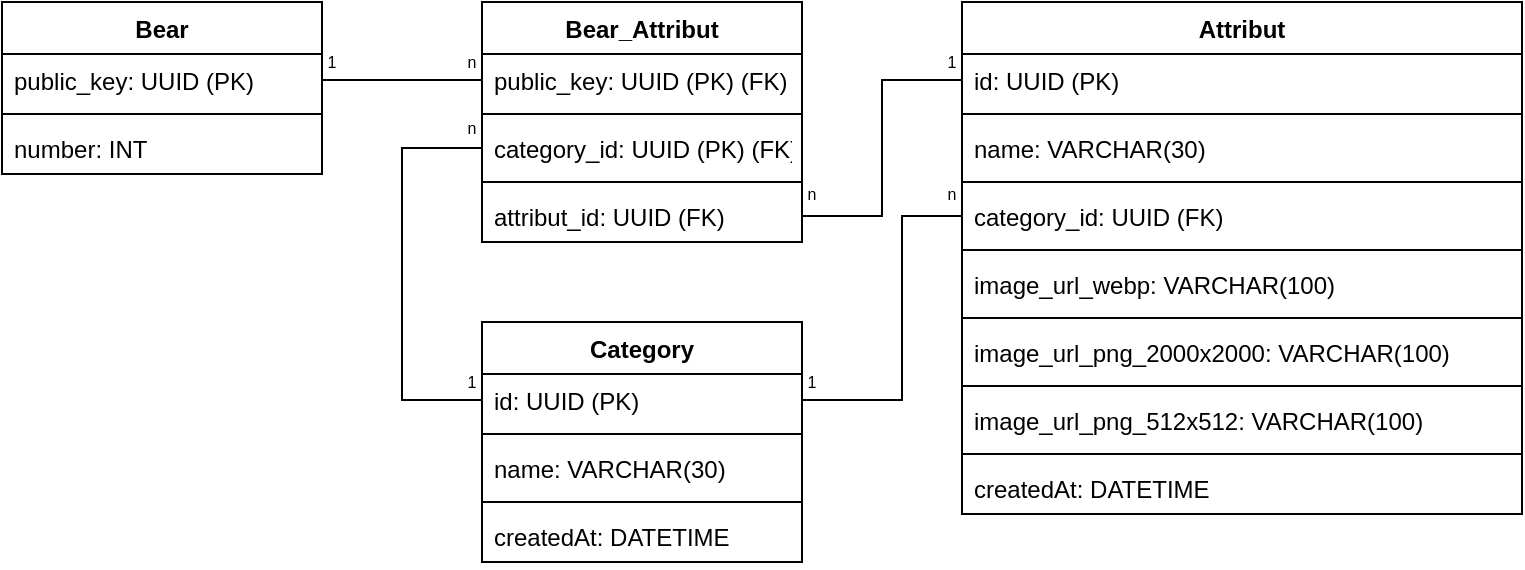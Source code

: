 <mxfile version="20.3.0" type="device" pages="2"><diagram name="Page-1" id="a7904f86-f2b4-8e86-fa97-74104820619b"><mxGraphModel dx="1398" dy="925" grid="1" gridSize="10" guides="1" tooltips="1" connect="1" arrows="1" fold="1" page="1" pageScale="1" pageWidth="1100" pageHeight="850" background="none" math="0" shadow="0"><root><mxCell id="0"/><mxCell id="1" parent="0"/><mxCell id="ZNiyyNfxeBpfkLtt-OoP-1" value="Bear" style="swimlane;fontStyle=1;align=center;verticalAlign=top;childLayout=stackLayout;horizontal=1;startSize=26;horizontalStack=0;resizeParent=1;resizeParentMax=0;resizeLast=0;collapsible=1;marginBottom=0;" parent="1" vertex="1"><mxGeometry x="120" y="120" width="160" height="86" as="geometry"/></mxCell><mxCell id="ZNiyyNfxeBpfkLtt-OoP-2" value="public_key: UUID (PK)" style="text;strokeColor=none;fillColor=none;align=left;verticalAlign=top;spacingLeft=4;spacingRight=4;overflow=hidden;rotatable=0;points=[[0,0.5],[1,0.5]];portConstraint=eastwest;" parent="ZNiyyNfxeBpfkLtt-OoP-1" vertex="1"><mxGeometry y="26" width="160" height="26" as="geometry"/></mxCell><mxCell id="ZNiyyNfxeBpfkLtt-OoP-3" value="" style="line;strokeWidth=1;fillColor=none;align=left;verticalAlign=middle;spacingTop=-1;spacingLeft=3;spacingRight=3;rotatable=0;labelPosition=right;points=[];portConstraint=eastwest;strokeColor=inherit;" parent="ZNiyyNfxeBpfkLtt-OoP-1" vertex="1"><mxGeometry y="52" width="160" height="8" as="geometry"/></mxCell><mxCell id="ZNiyyNfxeBpfkLtt-OoP-4" value="number: INT" style="text;strokeColor=none;fillColor=none;align=left;verticalAlign=top;spacingLeft=4;spacingRight=4;overflow=hidden;rotatable=0;points=[[0,0.5],[1,0.5]];portConstraint=eastwest;" parent="ZNiyyNfxeBpfkLtt-OoP-1" vertex="1"><mxGeometry y="60" width="160" height="26" as="geometry"/></mxCell><mxCell id="ZNiyyNfxeBpfkLtt-OoP-5" value="Attribut" style="swimlane;fontStyle=1;align=center;verticalAlign=top;childLayout=stackLayout;horizontal=1;startSize=26;horizontalStack=0;resizeParent=1;resizeParentMax=0;resizeLast=0;collapsible=1;marginBottom=0;" parent="1" vertex="1"><mxGeometry x="600" y="120" width="280" height="256" as="geometry"/></mxCell><mxCell id="ZNiyyNfxeBpfkLtt-OoP-6" value="id: UUID (PK)" style="text;strokeColor=none;fillColor=none;align=left;verticalAlign=top;spacingLeft=4;spacingRight=4;overflow=hidden;rotatable=0;points=[[0,0.5],[1,0.5]];portConstraint=eastwest;" parent="ZNiyyNfxeBpfkLtt-OoP-5" vertex="1"><mxGeometry y="26" width="280" height="26" as="geometry"/></mxCell><mxCell id="ZNiyyNfxeBpfkLtt-OoP-7" value="" style="line;strokeWidth=1;fillColor=none;align=left;verticalAlign=middle;spacingTop=-1;spacingLeft=3;spacingRight=3;rotatable=0;labelPosition=right;points=[];portConstraint=eastwest;strokeColor=inherit;" parent="ZNiyyNfxeBpfkLtt-OoP-5" vertex="1"><mxGeometry y="52" width="280" height="8" as="geometry"/></mxCell><mxCell id="ZNiyyNfxeBpfkLtt-OoP-18" value="name: VARCHAR(30)" style="text;strokeColor=none;fillColor=none;align=left;verticalAlign=top;spacingLeft=4;spacingRight=4;overflow=hidden;rotatable=0;points=[[0,0.5],[1,0.5]];portConstraint=eastwest;" parent="ZNiyyNfxeBpfkLtt-OoP-5" vertex="1"><mxGeometry y="60" width="280" height="26" as="geometry"/></mxCell><mxCell id="ZNiyyNfxeBpfkLtt-OoP-19" value="" style="line;strokeWidth=1;fillColor=none;align=left;verticalAlign=middle;spacingTop=-1;spacingLeft=3;spacingRight=3;rotatable=0;labelPosition=right;points=[];portConstraint=eastwest;strokeColor=inherit;" parent="ZNiyyNfxeBpfkLtt-OoP-5" vertex="1"><mxGeometry y="86" width="280" height="8" as="geometry"/></mxCell><mxCell id="ZNiyyNfxeBpfkLtt-OoP-16" value="category_id: UUID (FK)" style="text;strokeColor=none;fillColor=none;align=left;verticalAlign=top;spacingLeft=4;spacingRight=4;overflow=hidden;rotatable=0;points=[[0,0.5],[1,0.5]];portConstraint=eastwest;" parent="ZNiyyNfxeBpfkLtt-OoP-5" vertex="1"><mxGeometry y="94" width="280" height="26" as="geometry"/></mxCell><mxCell id="ZNiyyNfxeBpfkLtt-OoP-17" value="" style="line;strokeWidth=1;fillColor=none;align=left;verticalAlign=middle;spacingTop=-1;spacingLeft=3;spacingRight=3;rotatable=0;labelPosition=right;points=[];portConstraint=eastwest;strokeColor=inherit;" parent="ZNiyyNfxeBpfkLtt-OoP-5" vertex="1"><mxGeometry y="120" width="280" height="8" as="geometry"/></mxCell><mxCell id="ZNiyyNfxeBpfkLtt-OoP-8" value="image_url_webp: VARCHAR(100)" style="text;strokeColor=none;fillColor=none;align=left;verticalAlign=top;spacingLeft=4;spacingRight=4;overflow=hidden;rotatable=0;points=[[0,0.5],[1,0.5]];portConstraint=eastwest;" parent="ZNiyyNfxeBpfkLtt-OoP-5" vertex="1"><mxGeometry y="128" width="280" height="26" as="geometry"/></mxCell><mxCell id="ZNiyyNfxeBpfkLtt-OoP-10" value="" style="line;strokeWidth=1;fillColor=none;align=left;verticalAlign=middle;spacingTop=-1;spacingLeft=3;spacingRight=3;rotatable=0;labelPosition=right;points=[];portConstraint=eastwest;strokeColor=inherit;" parent="ZNiyyNfxeBpfkLtt-OoP-5" vertex="1"><mxGeometry y="154" width="280" height="8" as="geometry"/></mxCell><mxCell id="ZNiyyNfxeBpfkLtt-OoP-11" value="image_url_png_2000x2000: VARCHAR(100)" style="text;strokeColor=none;fillColor=none;align=left;verticalAlign=top;spacingLeft=4;spacingRight=4;overflow=hidden;rotatable=0;points=[[0,0.5],[1,0.5]];portConstraint=eastwest;" parent="ZNiyyNfxeBpfkLtt-OoP-5" vertex="1"><mxGeometry y="162" width="280" height="26" as="geometry"/></mxCell><mxCell id="ZNiyyNfxeBpfkLtt-OoP-12" value="" style="line;strokeWidth=1;fillColor=none;align=left;verticalAlign=middle;spacingTop=-1;spacingLeft=3;spacingRight=3;rotatable=0;labelPosition=right;points=[];portConstraint=eastwest;strokeColor=inherit;" parent="ZNiyyNfxeBpfkLtt-OoP-5" vertex="1"><mxGeometry y="188" width="280" height="8" as="geometry"/></mxCell><mxCell id="ZNiyyNfxeBpfkLtt-OoP-13" value="image_url_png_512x512: VARCHAR(100)" style="text;strokeColor=none;fillColor=none;align=left;verticalAlign=top;spacingLeft=4;spacingRight=4;overflow=hidden;rotatable=0;points=[[0,0.5],[1,0.5]];portConstraint=eastwest;" parent="ZNiyyNfxeBpfkLtt-OoP-5" vertex="1"><mxGeometry y="196" width="280" height="26" as="geometry"/></mxCell><mxCell id="tnX-WrfNKPbE66_Lv2zq-2" value="" style="line;strokeWidth=1;fillColor=none;align=left;verticalAlign=middle;spacingTop=-1;spacingLeft=3;spacingRight=3;rotatable=0;labelPosition=right;points=[];portConstraint=eastwest;strokeColor=inherit;" parent="ZNiyyNfxeBpfkLtt-OoP-5" vertex="1"><mxGeometry y="222" width="280" height="8" as="geometry"/></mxCell><mxCell id="tnX-WrfNKPbE66_Lv2zq-3" value="createdAt: DATETIME" style="text;strokeColor=none;fillColor=none;align=left;verticalAlign=top;spacingLeft=4;spacingRight=4;overflow=hidden;rotatable=0;points=[[0,0.5],[1,0.5]];portConstraint=eastwest;" parent="ZNiyyNfxeBpfkLtt-OoP-5" vertex="1"><mxGeometry y="230" width="280" height="26" as="geometry"/></mxCell><mxCell id="ZNiyyNfxeBpfkLtt-OoP-20" value="Category" style="swimlane;fontStyle=1;align=center;verticalAlign=top;childLayout=stackLayout;horizontal=1;startSize=26;horizontalStack=0;resizeParent=1;resizeParentMax=0;resizeLast=0;collapsible=1;marginBottom=0;" parent="1" vertex="1"><mxGeometry x="360" y="280" width="160" height="120" as="geometry"/></mxCell><mxCell id="ZNiyyNfxeBpfkLtt-OoP-21" value="id: UUID (PK)" style="text;strokeColor=none;fillColor=none;align=left;verticalAlign=top;spacingLeft=4;spacingRight=4;overflow=hidden;rotatable=0;points=[[0,0.5],[1,0.5]];portConstraint=eastwest;" parent="ZNiyyNfxeBpfkLtt-OoP-20" vertex="1"><mxGeometry y="26" width="160" height="26" as="geometry"/></mxCell><mxCell id="ZNiyyNfxeBpfkLtt-OoP-22" value="" style="line;strokeWidth=1;fillColor=none;align=left;verticalAlign=middle;spacingTop=-1;spacingLeft=3;spacingRight=3;rotatable=0;labelPosition=right;points=[];portConstraint=eastwest;strokeColor=inherit;" parent="ZNiyyNfxeBpfkLtt-OoP-20" vertex="1"><mxGeometry y="52" width="160" height="8" as="geometry"/></mxCell><mxCell id="ZNiyyNfxeBpfkLtt-OoP-24" value="name: VARCHAR(30)" style="text;strokeColor=none;fillColor=none;align=left;verticalAlign=top;spacingLeft=4;spacingRight=4;overflow=hidden;rotatable=0;points=[[0,0.5],[1,0.5]];portConstraint=eastwest;" parent="ZNiyyNfxeBpfkLtt-OoP-20" vertex="1"><mxGeometry y="60" width="160" height="26" as="geometry"/></mxCell><mxCell id="tnX-WrfNKPbE66_Lv2zq-4" value="" style="line;strokeWidth=1;fillColor=none;align=left;verticalAlign=middle;spacingTop=-1;spacingLeft=3;spacingRight=3;rotatable=0;labelPosition=right;points=[];portConstraint=eastwest;strokeColor=inherit;" parent="ZNiyyNfxeBpfkLtt-OoP-20" vertex="1"><mxGeometry y="86" width="160" height="8" as="geometry"/></mxCell><mxCell id="tnX-WrfNKPbE66_Lv2zq-5" value="createdAt: DATETIME" style="text;strokeColor=none;fillColor=none;align=left;verticalAlign=top;spacingLeft=4;spacingRight=4;overflow=hidden;rotatable=0;points=[[0,0.5],[1,0.5]];portConstraint=eastwest;" parent="ZNiyyNfxeBpfkLtt-OoP-20" vertex="1"><mxGeometry y="94" width="160" height="26" as="geometry"/></mxCell><mxCell id="ZNiyyNfxeBpfkLtt-OoP-30" value="Bear_Attribut" style="swimlane;fontStyle=1;align=center;verticalAlign=top;childLayout=stackLayout;horizontal=1;startSize=26;horizontalStack=0;resizeParent=1;resizeParentMax=0;resizeLast=0;collapsible=1;marginBottom=0;" parent="1" vertex="1"><mxGeometry x="360" y="120" width="160" height="120" as="geometry"/></mxCell><mxCell id="ZNiyyNfxeBpfkLtt-OoP-31" value="public_key: UUID (PK) (FK)" style="text;strokeColor=none;fillColor=none;align=left;verticalAlign=top;spacingLeft=4;spacingRight=4;overflow=hidden;rotatable=0;points=[[0,0.5],[1,0.5]];portConstraint=eastwest;" parent="ZNiyyNfxeBpfkLtt-OoP-30" vertex="1"><mxGeometry y="26" width="160" height="26" as="geometry"/></mxCell><mxCell id="ZNiyyNfxeBpfkLtt-OoP-32" value="" style="line;strokeWidth=1;fillColor=none;align=left;verticalAlign=middle;spacingTop=-1;spacingLeft=3;spacingRight=3;rotatable=0;labelPosition=right;points=[];portConstraint=eastwest;strokeColor=inherit;" parent="ZNiyyNfxeBpfkLtt-OoP-30" vertex="1"><mxGeometry y="52" width="160" height="8" as="geometry"/></mxCell><mxCell id="ZNiyyNfxeBpfkLtt-OoP-34" value="category_id: UUID (PK) (FK)" style="text;strokeColor=none;fillColor=none;align=left;verticalAlign=top;spacingLeft=4;spacingRight=4;overflow=hidden;rotatable=0;points=[[0,0.5],[1,0.5]];portConstraint=eastwest;" parent="ZNiyyNfxeBpfkLtt-OoP-30" vertex="1"><mxGeometry y="60" width="160" height="26" as="geometry"/></mxCell><mxCell id="ZNiyyNfxeBpfkLtt-OoP-35" value="" style="line;strokeWidth=1;fillColor=none;align=left;verticalAlign=middle;spacingTop=-1;spacingLeft=3;spacingRight=3;rotatable=0;labelPosition=right;points=[];portConstraint=eastwest;strokeColor=inherit;" parent="ZNiyyNfxeBpfkLtt-OoP-30" vertex="1"><mxGeometry y="86" width="160" height="8" as="geometry"/></mxCell><mxCell id="ZNiyyNfxeBpfkLtt-OoP-33" value="attribut_id: UUID (FK) " style="text;strokeColor=none;fillColor=none;align=left;verticalAlign=top;spacingLeft=4;spacingRight=4;overflow=hidden;rotatable=0;points=[[0,0.5],[1,0.5]];portConstraint=eastwest;" parent="ZNiyyNfxeBpfkLtt-OoP-30" vertex="1"><mxGeometry y="94" width="160" height="26" as="geometry"/></mxCell><mxCell id="ZNiyyNfxeBpfkLtt-OoP-36" value="" style="endArrow=none;html=1;rounded=0;exitX=1;exitY=0.5;exitDx=0;exitDy=0;entryX=0;entryY=0.5;entryDx=0;entryDy=0;" parent="1" source="ZNiyyNfxeBpfkLtt-OoP-2" target="ZNiyyNfxeBpfkLtt-OoP-31" edge="1"><mxGeometry width="50" height="50" relative="1" as="geometry"><mxPoint x="400" y="340" as="sourcePoint"/><mxPoint x="450" y="290" as="targetPoint"/></mxGeometry></mxCell><mxCell id="ZNiyyNfxeBpfkLtt-OoP-37" value="" style="endArrow=none;html=1;rounded=0;exitX=1;exitY=0.5;exitDx=0;exitDy=0;entryX=0;entryY=0.5;entryDx=0;entryDy=0;edgeStyle=orthogonalEdgeStyle;" parent="1" source="ZNiyyNfxeBpfkLtt-OoP-33" target="ZNiyyNfxeBpfkLtt-OoP-6" edge="1"><mxGeometry width="50" height="50" relative="1" as="geometry"><mxPoint x="510" y="179.66" as="sourcePoint"/><mxPoint x="590" y="179.66" as="targetPoint"/></mxGeometry></mxCell><mxCell id="ZNiyyNfxeBpfkLtt-OoP-38" value="" style="endArrow=none;html=1;rounded=0;exitX=0;exitY=0.5;exitDx=0;exitDy=0;entryX=0;entryY=0.5;entryDx=0;entryDy=0;edgeStyle=orthogonalEdgeStyle;" parent="1" source="ZNiyyNfxeBpfkLtt-OoP-21" target="ZNiyyNfxeBpfkLtt-OoP-34" edge="1"><mxGeometry width="50" height="50" relative="1" as="geometry"><mxPoint x="230" y="322.66" as="sourcePoint"/><mxPoint x="310" y="322.66" as="targetPoint"/><Array as="points"><mxPoint x="320" y="319"/><mxPoint x="320" y="193"/></Array></mxGeometry></mxCell><mxCell id="ZNiyyNfxeBpfkLtt-OoP-39" value="" style="endArrow=none;html=1;rounded=0;exitX=1;exitY=0.5;exitDx=0;exitDy=0;entryX=0;entryY=0.5;entryDx=0;entryDy=0;edgeStyle=orthogonalEdgeStyle;" parent="1" source="ZNiyyNfxeBpfkLtt-OoP-21" target="ZNiyyNfxeBpfkLtt-OoP-16" edge="1"><mxGeometry width="50" height="50" relative="1" as="geometry"><mxPoint x="470" y="493.0" as="sourcePoint"/><mxPoint x="550" y="425" as="targetPoint"/><Array as="points"><mxPoint x="570" y="319"/><mxPoint x="570" y="227"/></Array></mxGeometry></mxCell><mxCell id="ZNiyyNfxeBpfkLtt-OoP-40" value="1" style="text;html=1;strokeColor=none;fillColor=none;align=center;verticalAlign=middle;whiteSpace=wrap;rounded=0;fontSize=8;" parent="1" vertex="1"><mxGeometry x="280" y="140" width="10" height="20" as="geometry"/></mxCell><mxCell id="ZNiyyNfxeBpfkLtt-OoP-42" value="n" style="text;html=1;strokeColor=none;fillColor=none;align=center;verticalAlign=middle;whiteSpace=wrap;rounded=0;fontSize=8;" parent="1" vertex="1"><mxGeometry x="350" y="140" width="10" height="20" as="geometry"/></mxCell><mxCell id="ZNiyyNfxeBpfkLtt-OoP-43" value="1" style="text;html=1;strokeColor=none;fillColor=none;align=center;verticalAlign=middle;whiteSpace=wrap;rounded=0;fontSize=8;" parent="1" vertex="1"><mxGeometry x="350" y="300" width="10" height="20" as="geometry"/></mxCell><mxCell id="ZNiyyNfxeBpfkLtt-OoP-44" value="n" style="text;html=1;strokeColor=none;fillColor=none;align=center;verticalAlign=middle;whiteSpace=wrap;rounded=0;fontSize=8;" parent="1" vertex="1"><mxGeometry x="350" y="173" width="10" height="20" as="geometry"/></mxCell><mxCell id="ZNiyyNfxeBpfkLtt-OoP-45" value="1" style="text;html=1;strokeColor=none;fillColor=none;align=center;verticalAlign=middle;whiteSpace=wrap;rounded=0;fontSize=8;" parent="1" vertex="1"><mxGeometry x="590" y="140" width="10" height="20" as="geometry"/></mxCell><mxCell id="ZNiyyNfxeBpfkLtt-OoP-46" value="n" style="text;html=1;strokeColor=none;fillColor=none;align=center;verticalAlign=middle;whiteSpace=wrap;rounded=0;fontSize=8;" parent="1" vertex="1"><mxGeometry x="520" y="206" width="10" height="20" as="geometry"/></mxCell><mxCell id="ZNiyyNfxeBpfkLtt-OoP-47" value="n" style="text;html=1;strokeColor=none;fillColor=none;align=center;verticalAlign=middle;whiteSpace=wrap;rounded=0;fontSize=8;" parent="1" vertex="1"><mxGeometry x="590" y="206" width="10" height="20" as="geometry"/></mxCell><mxCell id="ZNiyyNfxeBpfkLtt-OoP-48" value="1" style="text;html=1;strokeColor=none;fillColor=none;align=center;verticalAlign=middle;whiteSpace=wrap;rounded=0;fontSize=8;" parent="1" vertex="1"><mxGeometry x="520" y="300" width="10" height="20" as="geometry"/></mxCell></root></mxGraphModel></diagram><diagram id="S85PX5pElE6L6Kv5_jQP" name="Page-2"><mxGraphModel dx="1398" dy="925" grid="1" gridSize="10" guides="1" tooltips="1" connect="1" arrows="1" fold="1" page="1" pageScale="1" pageWidth="827" pageHeight="1169" math="0" shadow="0"><root><mxCell id="0"/><mxCell id="1" parent="0"/></root></mxGraphModel></diagram></mxfile>